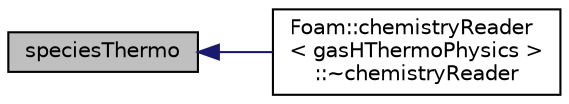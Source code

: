 digraph "speciesThermo"
{
  bgcolor="transparent";
  edge [fontname="Helvetica",fontsize="10",labelfontname="Helvetica",labelfontsize="10"];
  node [fontname="Helvetica",fontsize="10",shape=record];
  rankdir="LR";
  Node1 [label="speciesThermo",height=0.2,width=0.4,color="black", fillcolor="grey75", style="filled", fontcolor="black"];
  Node1 -> Node2 [dir="back",color="midnightblue",fontsize="10",style="solid",fontname="Helvetica"];
  Node2 [label="Foam::chemistryReader\l\< gasHThermoPhysics \>\l::~chemistryReader",height=0.2,width=0.4,color="black",URL="$a00266.html#ac9c7eaea5089d5bae2942f141f2dfd76",tooltip="Destructor. "];
}
